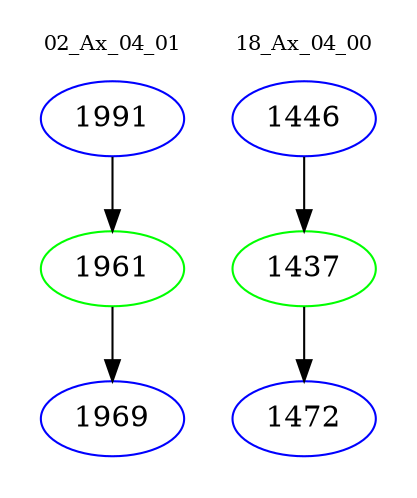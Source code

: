 digraph{
subgraph cluster_0 {
color = white
label = "02_Ax_04_01";
fontsize=10;
T0_1991 [label="1991", color="blue"]
T0_1991 -> T0_1961 [color="black"]
T0_1961 [label="1961", color="green"]
T0_1961 -> T0_1969 [color="black"]
T0_1969 [label="1969", color="blue"]
}
subgraph cluster_1 {
color = white
label = "18_Ax_04_00";
fontsize=10;
T1_1446 [label="1446", color="blue"]
T1_1446 -> T1_1437 [color="black"]
T1_1437 [label="1437", color="green"]
T1_1437 -> T1_1472 [color="black"]
T1_1472 [label="1472", color="blue"]
}
}
